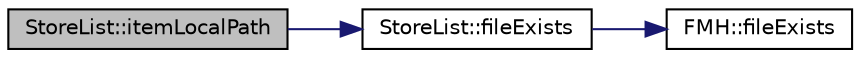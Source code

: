 digraph "StoreList::itemLocalPath"
{
 // INTERACTIVE_SVG=YES
 // LATEX_PDF_SIZE
  edge [fontname="Helvetica",fontsize="10",labelfontname="Helvetica",labelfontsize="10"];
  node [fontname="Helvetica",fontsize="10",shape=record];
  rankdir="LR";
  Node78 [label="StoreList::itemLocalPath",height=0.2,width=0.4,color="black", fillcolor="grey75", style="filled", fontcolor="black",tooltip=" "];
  Node78 -> Node79 [color="midnightblue",fontsize="10",style="solid",fontname="Helvetica"];
  Node79 [label="StoreList::fileExists",height=0.2,width=0.4,color="black", fillcolor="white", style="filled",URL="$class_store_list.html#a6b25edd1c4b9191cc7c04b93543f47d6",tooltip=" "];
  Node79 -> Node80 [color="midnightblue",fontsize="10",style="solid",fontname="Helvetica"];
  Node80 [label="FMH::fileExists",height=0.2,width=0.4,color="black", fillcolor="white", style="filled",URL="$namespace_f_m_h.html#a96fb85b0283389ba71e8a20daeab400f",tooltip=" "];
}
